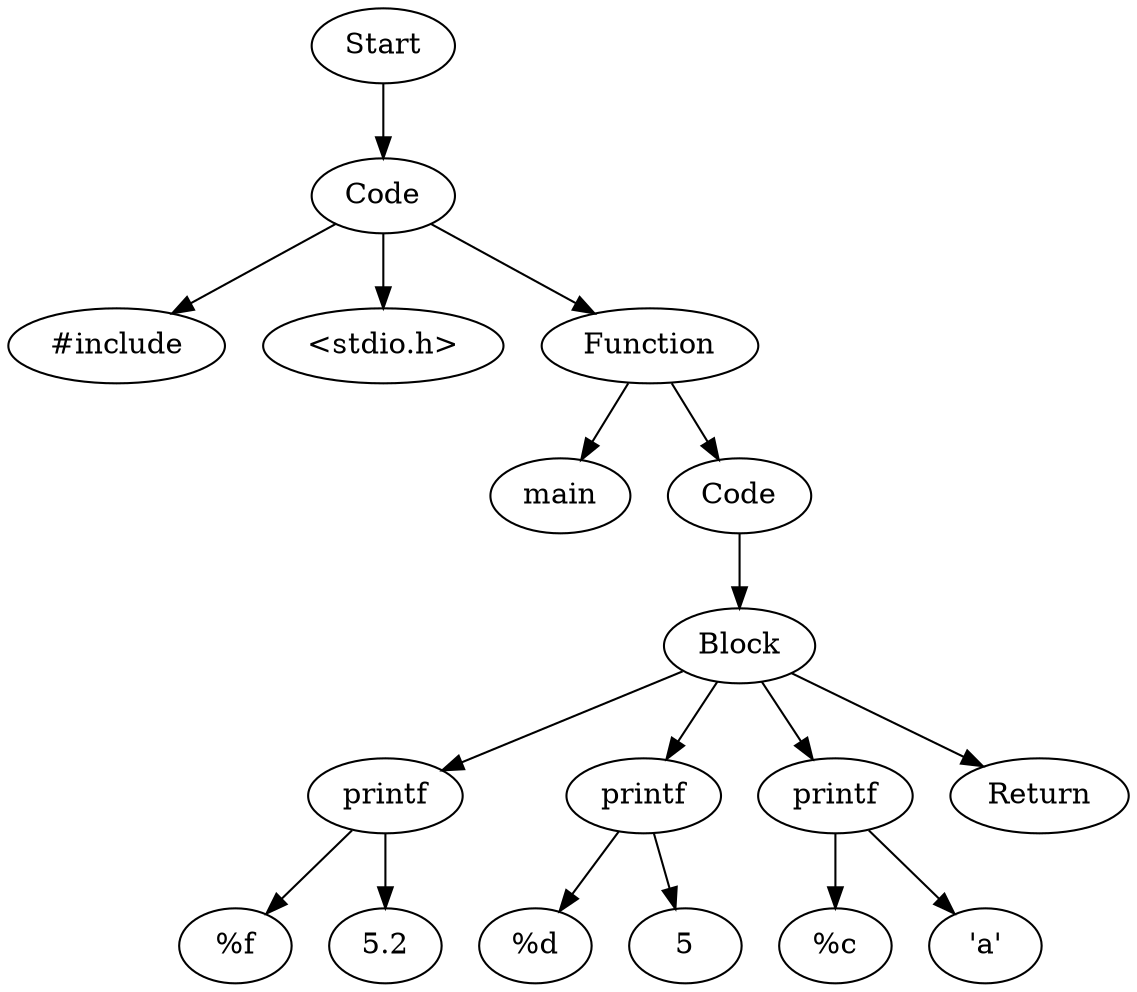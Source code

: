 digraph AST {
  "137733554173696" [label="Start"];
  "137733554173696" -> "137733554165872";
  "137733554165872" [label="Code"];
  "137733554165872" -> "137733548505840";
  "137733554165872" -> "137733548502672";
  "137733554165872" -> "137733548498064";
  "137733548505840" [label="#include"];
  "137733548502672" [label="<stdio.h>"];
  "137733548498064" [label="Function"];
  "137733548498064" -> "137733548506512";
  "137733548498064" -> "137733548496000";
  "137733548506512" [label="main"];
  "137733548496000" [label="Code"];
  "137733548496000" -> "137733548504928";
  "137733548504928" [label="Block"];
  "137733548504928" -> "137733548506176";
  "137733548504928" -> "137733548503440";
  "137733548504928" -> "137733548505648";
  "137733548504928" -> "137733548493840";
  "137733548506176" [label="printf"];
  "137733548506176" -> "137733548498736";
  "137733548506176" -> "137733548490960";
  "137733548498736" [label="%f"];
  "137733548490960" [label="5.2"];
  "137733548503440" [label="printf"];
  "137733548503440" -> "137733548501808";
  "137733548503440" -> "137733548504640";
  "137733548501808" [label="%d"];
  "137733548504640" [label="5"];
  "137733548505648" [label="printf"];
  "137733548505648" -> "137733548503872";
  "137733548505648" -> "137733548504592";
  "137733548503872" [label="%c"];
  "137733548504592" [label="'a'"];
  "137733548493840" [label="Return"];
}
